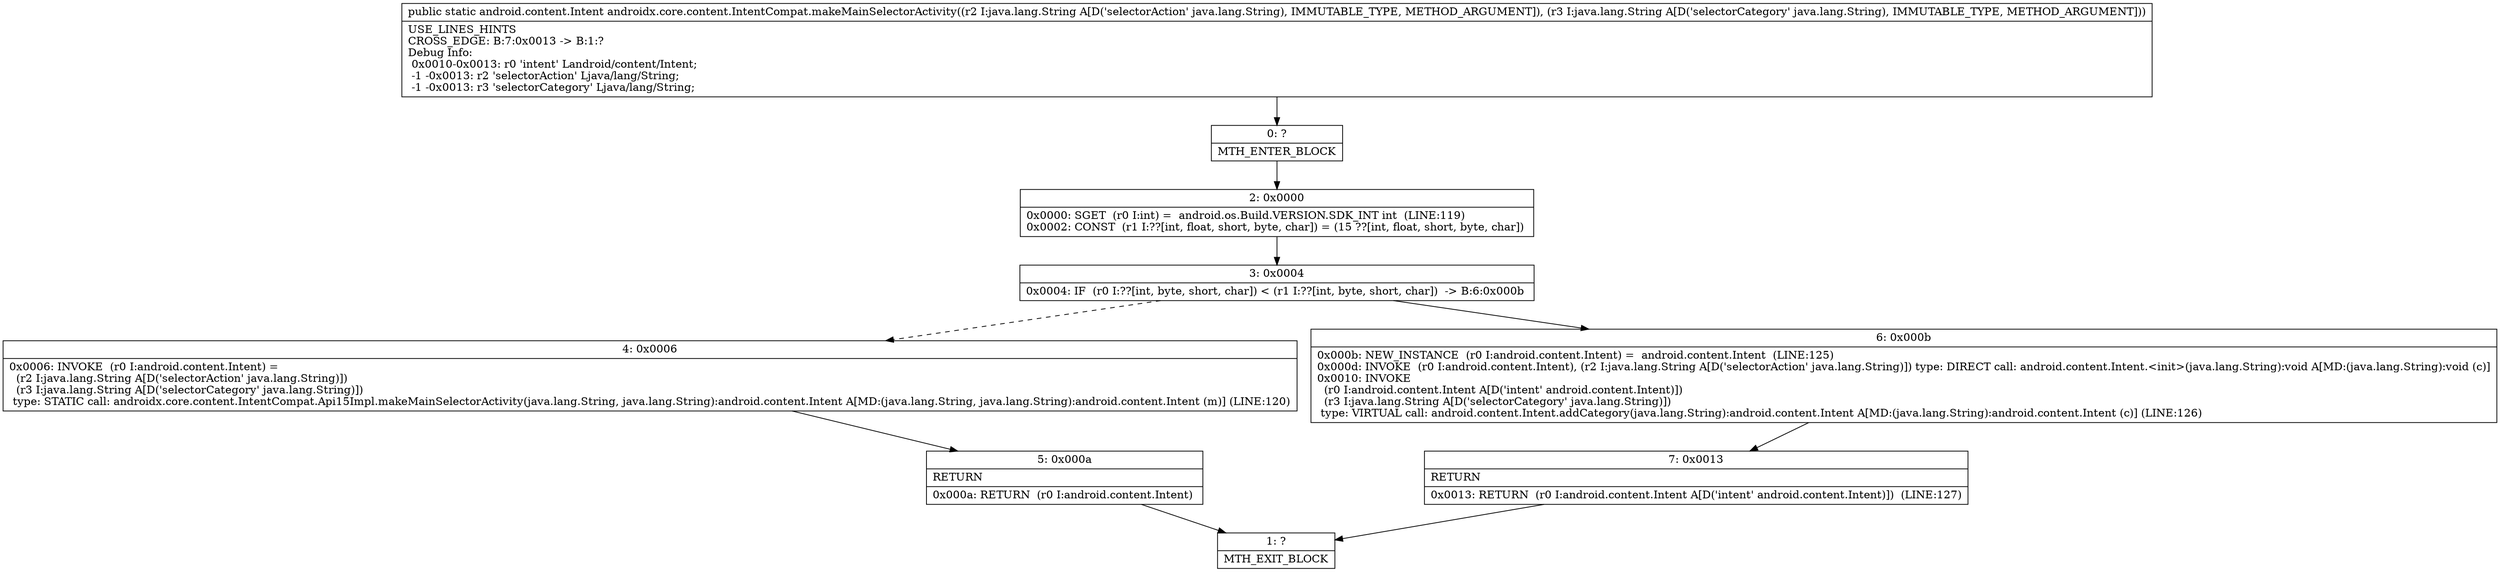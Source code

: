 digraph "CFG forandroidx.core.content.IntentCompat.makeMainSelectorActivity(Ljava\/lang\/String;Ljava\/lang\/String;)Landroid\/content\/Intent;" {
Node_0 [shape=record,label="{0\:\ ?|MTH_ENTER_BLOCK\l}"];
Node_2 [shape=record,label="{2\:\ 0x0000|0x0000: SGET  (r0 I:int) =  android.os.Build.VERSION.SDK_INT int  (LINE:119)\l0x0002: CONST  (r1 I:??[int, float, short, byte, char]) = (15 ??[int, float, short, byte, char]) \l}"];
Node_3 [shape=record,label="{3\:\ 0x0004|0x0004: IF  (r0 I:??[int, byte, short, char]) \< (r1 I:??[int, byte, short, char])  \-\> B:6:0x000b \l}"];
Node_4 [shape=record,label="{4\:\ 0x0006|0x0006: INVOKE  (r0 I:android.content.Intent) = \l  (r2 I:java.lang.String A[D('selectorAction' java.lang.String)])\l  (r3 I:java.lang.String A[D('selectorCategory' java.lang.String)])\l type: STATIC call: androidx.core.content.IntentCompat.Api15Impl.makeMainSelectorActivity(java.lang.String, java.lang.String):android.content.Intent A[MD:(java.lang.String, java.lang.String):android.content.Intent (m)] (LINE:120)\l}"];
Node_5 [shape=record,label="{5\:\ 0x000a|RETURN\l|0x000a: RETURN  (r0 I:android.content.Intent) \l}"];
Node_1 [shape=record,label="{1\:\ ?|MTH_EXIT_BLOCK\l}"];
Node_6 [shape=record,label="{6\:\ 0x000b|0x000b: NEW_INSTANCE  (r0 I:android.content.Intent) =  android.content.Intent  (LINE:125)\l0x000d: INVOKE  (r0 I:android.content.Intent), (r2 I:java.lang.String A[D('selectorAction' java.lang.String)]) type: DIRECT call: android.content.Intent.\<init\>(java.lang.String):void A[MD:(java.lang.String):void (c)]\l0x0010: INVOKE  \l  (r0 I:android.content.Intent A[D('intent' android.content.Intent)])\l  (r3 I:java.lang.String A[D('selectorCategory' java.lang.String)])\l type: VIRTUAL call: android.content.Intent.addCategory(java.lang.String):android.content.Intent A[MD:(java.lang.String):android.content.Intent (c)] (LINE:126)\l}"];
Node_7 [shape=record,label="{7\:\ 0x0013|RETURN\l|0x0013: RETURN  (r0 I:android.content.Intent A[D('intent' android.content.Intent)])  (LINE:127)\l}"];
MethodNode[shape=record,label="{public static android.content.Intent androidx.core.content.IntentCompat.makeMainSelectorActivity((r2 I:java.lang.String A[D('selectorAction' java.lang.String), IMMUTABLE_TYPE, METHOD_ARGUMENT]), (r3 I:java.lang.String A[D('selectorCategory' java.lang.String), IMMUTABLE_TYPE, METHOD_ARGUMENT]))  | USE_LINES_HINTS\lCROSS_EDGE: B:7:0x0013 \-\> B:1:?\lDebug Info:\l  0x0010\-0x0013: r0 'intent' Landroid\/content\/Intent;\l  \-1 \-0x0013: r2 'selectorAction' Ljava\/lang\/String;\l  \-1 \-0x0013: r3 'selectorCategory' Ljava\/lang\/String;\l}"];
MethodNode -> Node_0;Node_0 -> Node_2;
Node_2 -> Node_3;
Node_3 -> Node_4[style=dashed];
Node_3 -> Node_6;
Node_4 -> Node_5;
Node_5 -> Node_1;
Node_6 -> Node_7;
Node_7 -> Node_1;
}

